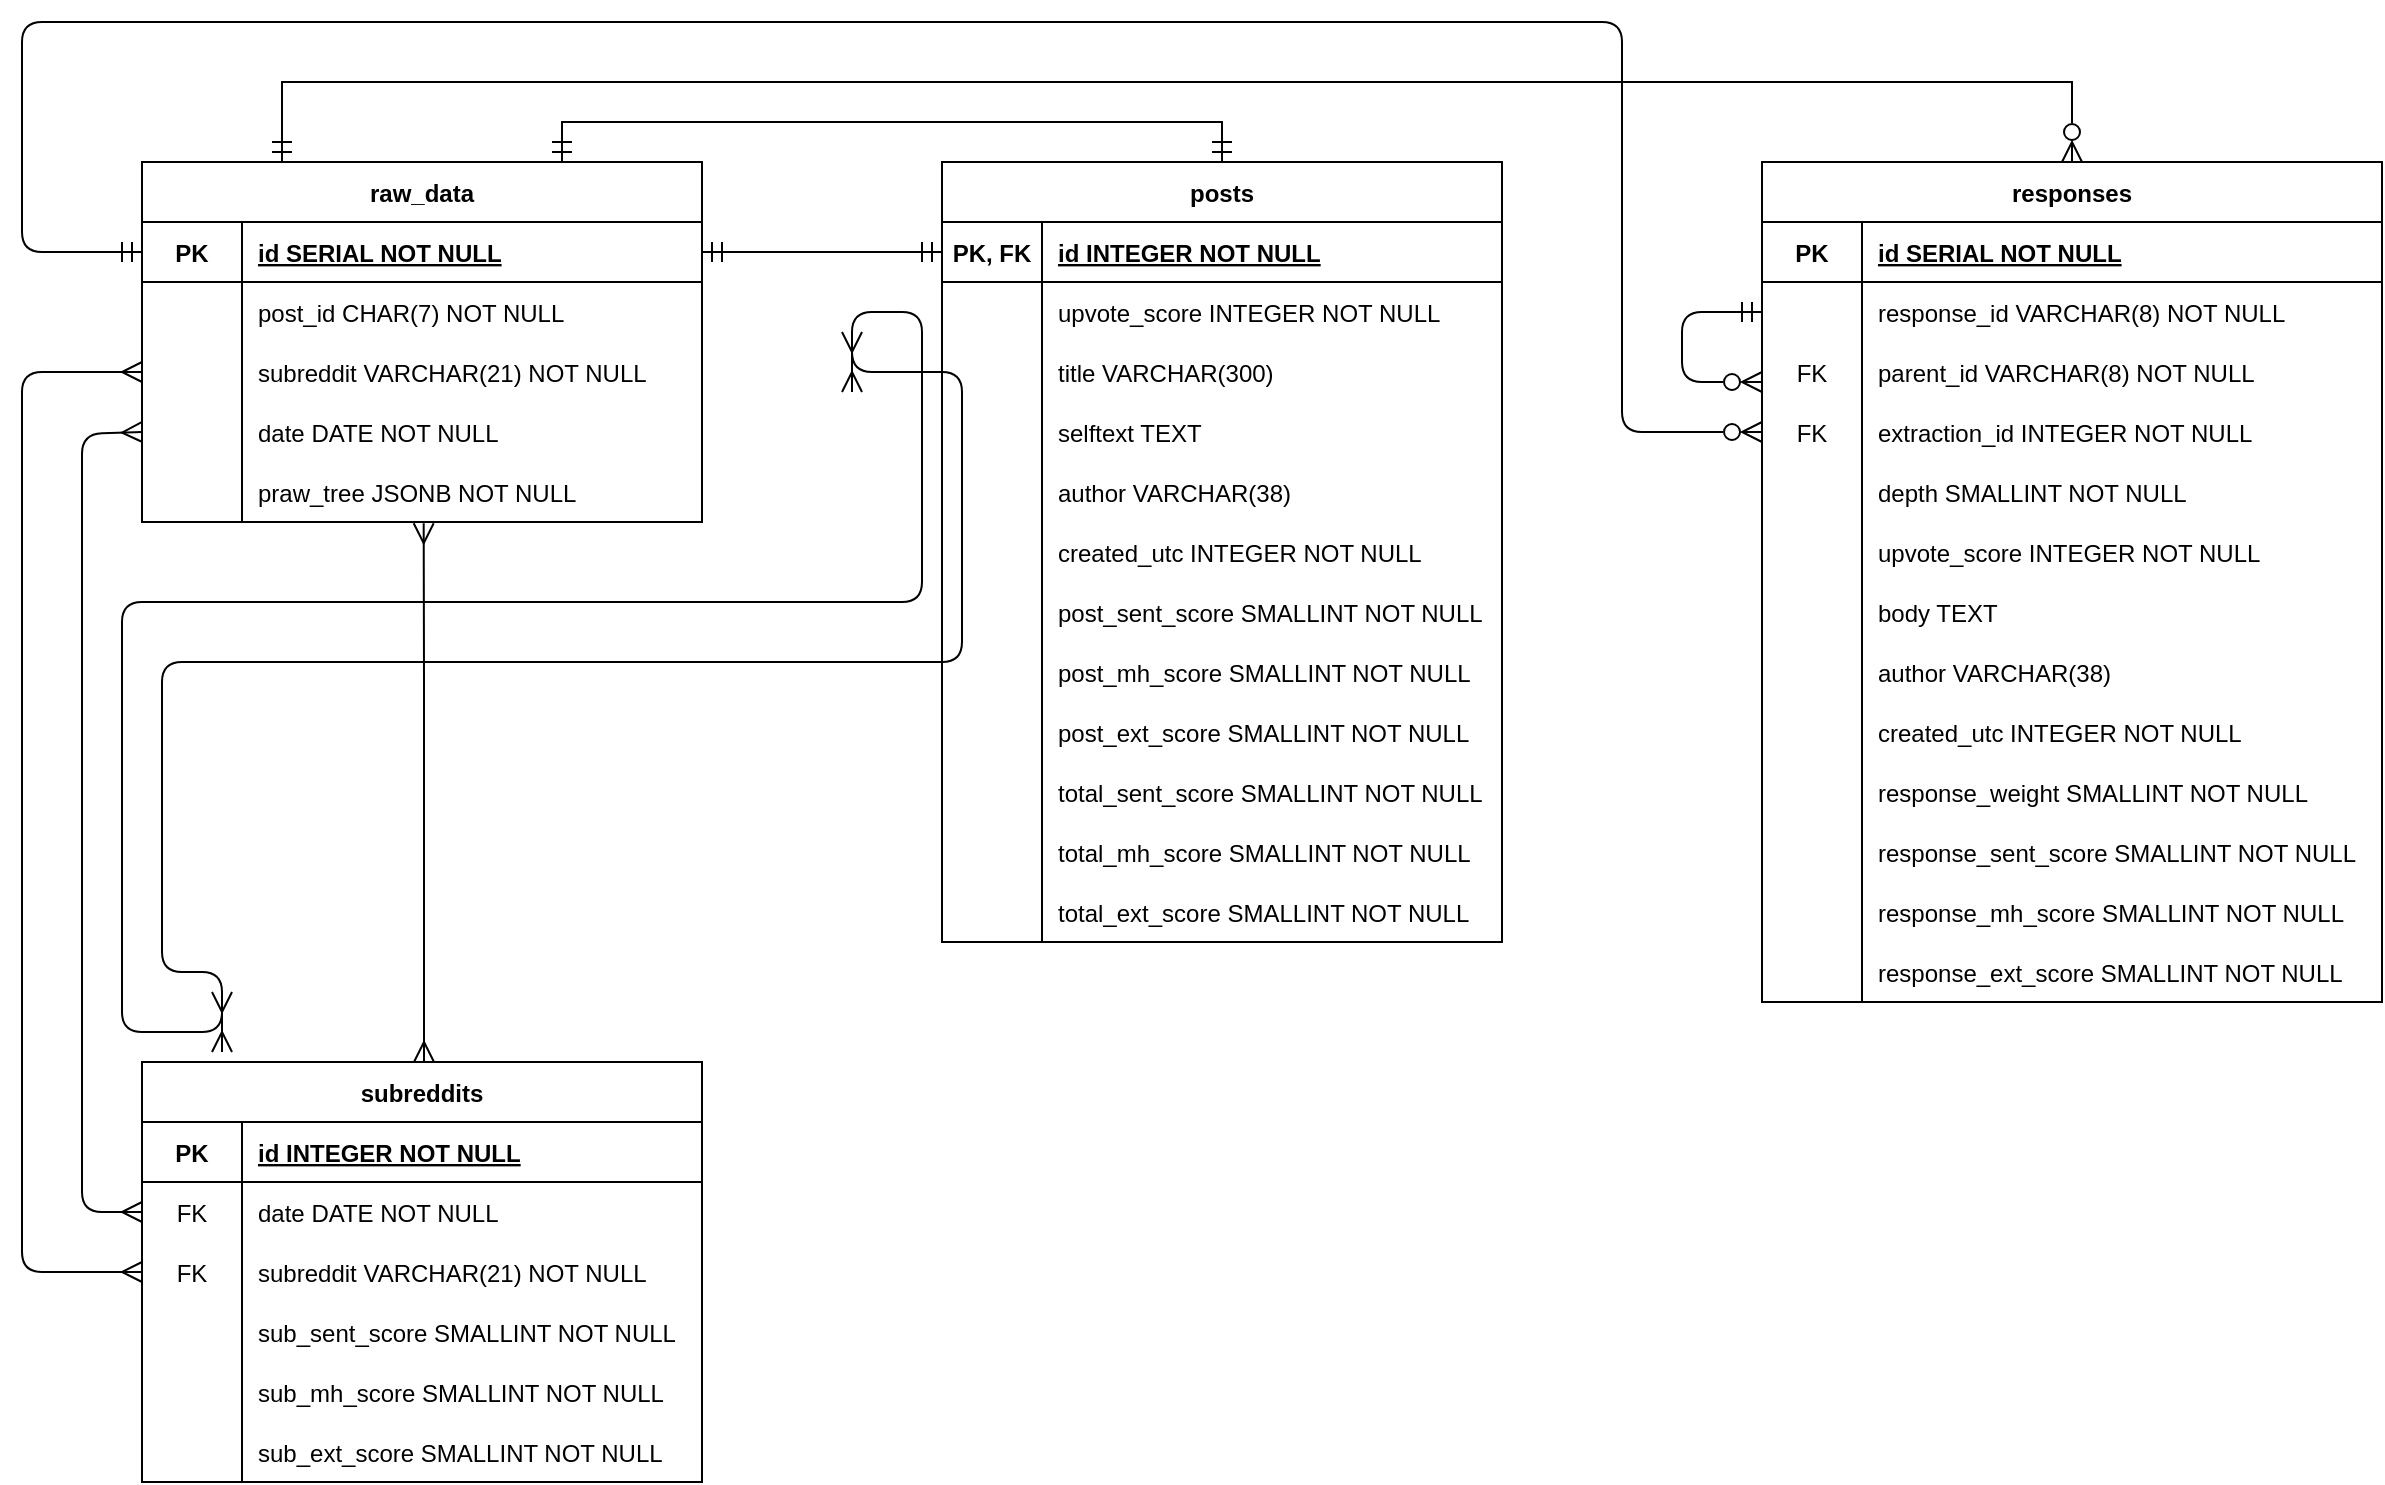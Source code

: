 <mxfile version="24.8.2">
  <diagram id="R2lEEEUBdFMjLlhIrx00" name="Page-1">
    <mxGraphModel dx="1635" dy="655" grid="1" gridSize="10" guides="1" tooltips="1" connect="1" arrows="1" fold="1" page="0" pageScale="1" pageWidth="850" pageHeight="1100" math="0" shadow="0" extFonts="Permanent Marker^https://fonts.googleapis.com/css?family=Permanent+Marker">
      <root>
        <mxCell id="0" />
        <mxCell id="1" parent="0" />
        <mxCell id="C-vyLk0tnHw3VtMMgP7b-1" value="" style="edgeStyle=entityRelationEdgeStyle;endArrow=ERmandOne;startArrow=ERmandOne;endFill=0;startFill=0;entryX=0;entryY=0.5;entryDx=0;entryDy=0;endSize=8;startSize=8;" parent="1" source="C-vyLk0tnHw3VtMMgP7b-24" target="C-vyLk0tnHw3VtMMgP7b-3" edge="1">
          <mxGeometry width="100" height="100" relative="1" as="geometry">
            <mxPoint x="300" y="720" as="sourcePoint" />
            <mxPoint x="400" y="620" as="targetPoint" />
          </mxGeometry>
        </mxCell>
        <mxCell id="C-vyLk0tnHw3VtMMgP7b-2" value="posts" style="shape=table;startSize=30;container=1;collapsible=1;childLayout=tableLayout;fixedRows=1;rowLines=0;fontStyle=1;align=center;resizeLast=1;" parent="1" vertex="1">
          <mxGeometry x="340" y="120" width="280" height="390" as="geometry">
            <mxRectangle x="450" y="120" width="80" height="30" as="alternateBounds" />
          </mxGeometry>
        </mxCell>
        <mxCell id="C-vyLk0tnHw3VtMMgP7b-3" value="" style="shape=partialRectangle;collapsible=0;dropTarget=0;pointerEvents=0;fillColor=none;points=[[0,0.5],[1,0.5]];portConstraint=eastwest;top=0;left=0;right=0;bottom=1;" parent="C-vyLk0tnHw3VtMMgP7b-2" vertex="1">
          <mxGeometry y="30" width="280" height="30" as="geometry" />
        </mxCell>
        <mxCell id="C-vyLk0tnHw3VtMMgP7b-4" value="PK, FK" style="shape=partialRectangle;overflow=hidden;connectable=0;fillColor=none;top=0;left=0;bottom=0;right=0;fontStyle=1;" parent="C-vyLk0tnHw3VtMMgP7b-3" vertex="1">
          <mxGeometry width="50" height="30" as="geometry">
            <mxRectangle width="50" height="30" as="alternateBounds" />
          </mxGeometry>
        </mxCell>
        <mxCell id="C-vyLk0tnHw3VtMMgP7b-5" value="id INTEGER NOT NULL" style="shape=partialRectangle;overflow=hidden;connectable=0;fillColor=none;top=0;left=0;bottom=0;right=0;align=left;spacingLeft=6;fontStyle=5;" parent="C-vyLk0tnHw3VtMMgP7b-3" vertex="1">
          <mxGeometry x="50" width="230" height="30" as="geometry">
            <mxRectangle width="230" height="30" as="alternateBounds" />
          </mxGeometry>
        </mxCell>
        <mxCell id="enfKEhIFP026n-Zkxlq--33" style="shape=partialRectangle;collapsible=0;dropTarget=0;pointerEvents=0;fillColor=none;points=[[0,0.5],[1,0.5]];portConstraint=eastwest;top=0;left=0;right=0;bottom=0;" parent="C-vyLk0tnHw3VtMMgP7b-2" vertex="1">
          <mxGeometry y="60" width="280" height="30" as="geometry" />
        </mxCell>
        <mxCell id="enfKEhIFP026n-Zkxlq--34" style="shape=partialRectangle;overflow=hidden;connectable=0;fillColor=none;top=0;left=0;bottom=0;right=0;" parent="enfKEhIFP026n-Zkxlq--33" vertex="1">
          <mxGeometry width="50" height="30" as="geometry">
            <mxRectangle width="50" height="30" as="alternateBounds" />
          </mxGeometry>
        </mxCell>
        <mxCell id="enfKEhIFP026n-Zkxlq--35" value="upvote_score INTEGER NOT NULL" style="shape=partialRectangle;overflow=hidden;connectable=0;fillColor=none;top=0;left=0;bottom=0;right=0;align=left;spacingLeft=6;" parent="enfKEhIFP026n-Zkxlq--33" vertex="1">
          <mxGeometry x="50" width="230" height="30" as="geometry">
            <mxRectangle width="230" height="30" as="alternateBounds" />
          </mxGeometry>
        </mxCell>
        <mxCell id="enfKEhIFP026n-Zkxlq--36" style="shape=partialRectangle;collapsible=0;dropTarget=0;pointerEvents=0;fillColor=none;points=[[0,0.5],[1,0.5]];portConstraint=eastwest;top=0;left=0;right=0;bottom=0;" parent="C-vyLk0tnHw3VtMMgP7b-2" vertex="1">
          <mxGeometry y="90" width="280" height="30" as="geometry" />
        </mxCell>
        <mxCell id="enfKEhIFP026n-Zkxlq--37" style="shape=partialRectangle;overflow=hidden;connectable=0;fillColor=none;top=0;left=0;bottom=0;right=0;" parent="enfKEhIFP026n-Zkxlq--36" vertex="1">
          <mxGeometry width="50" height="30" as="geometry">
            <mxRectangle width="50" height="30" as="alternateBounds" />
          </mxGeometry>
        </mxCell>
        <mxCell id="enfKEhIFP026n-Zkxlq--38" value="title VARCHAR(300)" style="shape=partialRectangle;overflow=hidden;connectable=0;fillColor=none;top=0;left=0;bottom=0;right=0;align=left;spacingLeft=6;" parent="enfKEhIFP026n-Zkxlq--36" vertex="1">
          <mxGeometry x="50" width="230" height="30" as="geometry">
            <mxRectangle width="230" height="30" as="alternateBounds" />
          </mxGeometry>
        </mxCell>
        <mxCell id="enfKEhIFP026n-Zkxlq--39" style="shape=partialRectangle;collapsible=0;dropTarget=0;pointerEvents=0;fillColor=none;points=[[0,0.5],[1,0.5]];portConstraint=eastwest;top=0;left=0;right=0;bottom=0;" parent="C-vyLk0tnHw3VtMMgP7b-2" vertex="1">
          <mxGeometry y="120" width="280" height="30" as="geometry" />
        </mxCell>
        <mxCell id="enfKEhIFP026n-Zkxlq--40" style="shape=partialRectangle;overflow=hidden;connectable=0;fillColor=none;top=0;left=0;bottom=0;right=0;" parent="enfKEhIFP026n-Zkxlq--39" vertex="1">
          <mxGeometry width="50" height="30" as="geometry">
            <mxRectangle width="50" height="30" as="alternateBounds" />
          </mxGeometry>
        </mxCell>
        <mxCell id="enfKEhIFP026n-Zkxlq--41" value="selftext TEXT" style="shape=partialRectangle;overflow=hidden;connectable=0;fillColor=none;top=0;left=0;bottom=0;right=0;align=left;spacingLeft=6;" parent="enfKEhIFP026n-Zkxlq--39" vertex="1">
          <mxGeometry x="50" width="230" height="30" as="geometry">
            <mxRectangle width="230" height="30" as="alternateBounds" />
          </mxGeometry>
        </mxCell>
        <mxCell id="enfKEhIFP026n-Zkxlq--42" style="shape=partialRectangle;collapsible=0;dropTarget=0;pointerEvents=0;fillColor=none;points=[[0,0.5],[1,0.5]];portConstraint=eastwest;top=0;left=0;right=0;bottom=0;" parent="C-vyLk0tnHw3VtMMgP7b-2" vertex="1">
          <mxGeometry y="150" width="280" height="30" as="geometry" />
        </mxCell>
        <mxCell id="enfKEhIFP026n-Zkxlq--43" style="shape=partialRectangle;overflow=hidden;connectable=0;fillColor=none;top=0;left=0;bottom=0;right=0;" parent="enfKEhIFP026n-Zkxlq--42" vertex="1">
          <mxGeometry width="50" height="30" as="geometry">
            <mxRectangle width="50" height="30" as="alternateBounds" />
          </mxGeometry>
        </mxCell>
        <mxCell id="enfKEhIFP026n-Zkxlq--44" value="author VARCHAR(38)" style="shape=partialRectangle;overflow=hidden;connectable=0;fillColor=none;top=0;left=0;bottom=0;right=0;align=left;spacingLeft=6;" parent="enfKEhIFP026n-Zkxlq--42" vertex="1">
          <mxGeometry x="50" width="230" height="30" as="geometry">
            <mxRectangle width="230" height="30" as="alternateBounds" />
          </mxGeometry>
        </mxCell>
        <mxCell id="enfKEhIFP026n-Zkxlq--45" style="shape=partialRectangle;collapsible=0;dropTarget=0;pointerEvents=0;fillColor=none;points=[[0,0.5],[1,0.5]];portConstraint=eastwest;top=0;left=0;right=0;bottom=0;" parent="C-vyLk0tnHw3VtMMgP7b-2" vertex="1">
          <mxGeometry y="180" width="280" height="30" as="geometry" />
        </mxCell>
        <mxCell id="enfKEhIFP026n-Zkxlq--46" style="shape=partialRectangle;overflow=hidden;connectable=0;fillColor=none;top=0;left=0;bottom=0;right=0;" parent="enfKEhIFP026n-Zkxlq--45" vertex="1">
          <mxGeometry width="50" height="30" as="geometry">
            <mxRectangle width="50" height="30" as="alternateBounds" />
          </mxGeometry>
        </mxCell>
        <mxCell id="enfKEhIFP026n-Zkxlq--47" value="created_utc INTEGER NOT NULL" style="shape=partialRectangle;overflow=hidden;connectable=0;fillColor=none;top=0;left=0;bottom=0;right=0;align=left;spacingLeft=6;" parent="enfKEhIFP026n-Zkxlq--45" vertex="1">
          <mxGeometry x="50" width="230" height="30" as="geometry">
            <mxRectangle width="230" height="30" as="alternateBounds" />
          </mxGeometry>
        </mxCell>
        <mxCell id="8oqQTpmFFKDCSLcYgCD--58" style="shape=partialRectangle;collapsible=0;dropTarget=0;pointerEvents=0;fillColor=none;points=[[0,0.5],[1,0.5]];portConstraint=eastwest;top=0;left=0;right=0;bottom=0;" vertex="1" parent="C-vyLk0tnHw3VtMMgP7b-2">
          <mxGeometry y="210" width="280" height="30" as="geometry" />
        </mxCell>
        <mxCell id="8oqQTpmFFKDCSLcYgCD--59" style="shape=partialRectangle;overflow=hidden;connectable=0;fillColor=none;top=0;left=0;bottom=0;right=0;" vertex="1" parent="8oqQTpmFFKDCSLcYgCD--58">
          <mxGeometry width="50" height="30" as="geometry">
            <mxRectangle width="50" height="30" as="alternateBounds" />
          </mxGeometry>
        </mxCell>
        <mxCell id="8oqQTpmFFKDCSLcYgCD--60" value="post_sent_score SMALLINT NOT NULL" style="shape=partialRectangle;overflow=hidden;connectable=0;fillColor=none;top=0;left=0;bottom=0;right=0;align=left;spacingLeft=6;" vertex="1" parent="8oqQTpmFFKDCSLcYgCD--58">
          <mxGeometry x="50" width="230" height="30" as="geometry">
            <mxRectangle width="230" height="30" as="alternateBounds" />
          </mxGeometry>
        </mxCell>
        <mxCell id="8oqQTpmFFKDCSLcYgCD--55" style="shape=partialRectangle;collapsible=0;dropTarget=0;pointerEvents=0;fillColor=none;points=[[0,0.5],[1,0.5]];portConstraint=eastwest;top=0;left=0;right=0;bottom=0;" vertex="1" parent="C-vyLk0tnHw3VtMMgP7b-2">
          <mxGeometry y="240" width="280" height="30" as="geometry" />
        </mxCell>
        <mxCell id="8oqQTpmFFKDCSLcYgCD--56" style="shape=partialRectangle;overflow=hidden;connectable=0;fillColor=none;top=0;left=0;bottom=0;right=0;" vertex="1" parent="8oqQTpmFFKDCSLcYgCD--55">
          <mxGeometry width="50" height="30" as="geometry">
            <mxRectangle width="50" height="30" as="alternateBounds" />
          </mxGeometry>
        </mxCell>
        <mxCell id="8oqQTpmFFKDCSLcYgCD--57" value="post_mh_score SMALLINT NOT NULL" style="shape=partialRectangle;overflow=hidden;connectable=0;fillColor=none;top=0;left=0;bottom=0;right=0;align=left;spacingLeft=6;" vertex="1" parent="8oqQTpmFFKDCSLcYgCD--55">
          <mxGeometry x="50" width="230" height="30" as="geometry">
            <mxRectangle width="230" height="30" as="alternateBounds" />
          </mxGeometry>
        </mxCell>
        <mxCell id="8oqQTpmFFKDCSLcYgCD--52" style="shape=partialRectangle;collapsible=0;dropTarget=0;pointerEvents=0;fillColor=none;points=[[0,0.5],[1,0.5]];portConstraint=eastwest;top=0;left=0;right=0;bottom=0;" vertex="1" parent="C-vyLk0tnHw3VtMMgP7b-2">
          <mxGeometry y="270" width="280" height="30" as="geometry" />
        </mxCell>
        <mxCell id="8oqQTpmFFKDCSLcYgCD--53" style="shape=partialRectangle;overflow=hidden;connectable=0;fillColor=none;top=0;left=0;bottom=0;right=0;" vertex="1" parent="8oqQTpmFFKDCSLcYgCD--52">
          <mxGeometry width="50" height="30" as="geometry">
            <mxRectangle width="50" height="30" as="alternateBounds" />
          </mxGeometry>
        </mxCell>
        <mxCell id="8oqQTpmFFKDCSLcYgCD--54" value="post_ext_score SMALLINT NOT NULL" style="shape=partialRectangle;overflow=hidden;connectable=0;fillColor=none;top=0;left=0;bottom=0;right=0;align=left;spacingLeft=6;" vertex="1" parent="8oqQTpmFFKDCSLcYgCD--52">
          <mxGeometry x="50" width="230" height="30" as="geometry">
            <mxRectangle width="230" height="30" as="alternateBounds" />
          </mxGeometry>
        </mxCell>
        <mxCell id="8oqQTpmFFKDCSLcYgCD--49" style="shape=partialRectangle;collapsible=0;dropTarget=0;pointerEvents=0;fillColor=none;points=[[0,0.5],[1,0.5]];portConstraint=eastwest;top=0;left=0;right=0;bottom=0;" vertex="1" parent="C-vyLk0tnHw3VtMMgP7b-2">
          <mxGeometry y="300" width="280" height="30" as="geometry" />
        </mxCell>
        <mxCell id="8oqQTpmFFKDCSLcYgCD--50" style="shape=partialRectangle;overflow=hidden;connectable=0;fillColor=none;top=0;left=0;bottom=0;right=0;" vertex="1" parent="8oqQTpmFFKDCSLcYgCD--49">
          <mxGeometry width="50" height="30" as="geometry">
            <mxRectangle width="50" height="30" as="alternateBounds" />
          </mxGeometry>
        </mxCell>
        <mxCell id="8oqQTpmFFKDCSLcYgCD--51" value="total_sent_score SMALLINT NOT NULL    " style="shape=partialRectangle;overflow=hidden;connectable=0;fillColor=none;top=0;left=0;bottom=0;right=0;align=left;spacingLeft=6;" vertex="1" parent="8oqQTpmFFKDCSLcYgCD--49">
          <mxGeometry x="50" width="230" height="30" as="geometry">
            <mxRectangle width="230" height="30" as="alternateBounds" />
          </mxGeometry>
        </mxCell>
        <mxCell id="8oqQTpmFFKDCSLcYgCD--46" style="shape=partialRectangle;collapsible=0;dropTarget=0;pointerEvents=0;fillColor=none;points=[[0,0.5],[1,0.5]];portConstraint=eastwest;top=0;left=0;right=0;bottom=0;" vertex="1" parent="C-vyLk0tnHw3VtMMgP7b-2">
          <mxGeometry y="330" width="280" height="30" as="geometry" />
        </mxCell>
        <mxCell id="8oqQTpmFFKDCSLcYgCD--47" style="shape=partialRectangle;overflow=hidden;connectable=0;fillColor=none;top=0;left=0;bottom=0;right=0;" vertex="1" parent="8oqQTpmFFKDCSLcYgCD--46">
          <mxGeometry width="50" height="30" as="geometry">
            <mxRectangle width="50" height="30" as="alternateBounds" />
          </mxGeometry>
        </mxCell>
        <mxCell id="8oqQTpmFFKDCSLcYgCD--48" value="total_mh_score SMALLINT NOT NULL" style="shape=partialRectangle;overflow=hidden;connectable=0;fillColor=none;top=0;left=0;bottom=0;right=0;align=left;spacingLeft=6;" vertex="1" parent="8oqQTpmFFKDCSLcYgCD--46">
          <mxGeometry x="50" width="230" height="30" as="geometry">
            <mxRectangle width="230" height="30" as="alternateBounds" />
          </mxGeometry>
        </mxCell>
        <mxCell id="8oqQTpmFFKDCSLcYgCD--43" style="shape=partialRectangle;collapsible=0;dropTarget=0;pointerEvents=0;fillColor=none;points=[[0,0.5],[1,0.5]];portConstraint=eastwest;top=0;left=0;right=0;bottom=0;" vertex="1" parent="C-vyLk0tnHw3VtMMgP7b-2">
          <mxGeometry y="360" width="280" height="30" as="geometry" />
        </mxCell>
        <mxCell id="8oqQTpmFFKDCSLcYgCD--44" style="shape=partialRectangle;overflow=hidden;connectable=0;fillColor=none;top=0;left=0;bottom=0;right=0;" vertex="1" parent="8oqQTpmFFKDCSLcYgCD--43">
          <mxGeometry width="50" height="30" as="geometry">
            <mxRectangle width="50" height="30" as="alternateBounds" />
          </mxGeometry>
        </mxCell>
        <mxCell id="8oqQTpmFFKDCSLcYgCD--45" value="total_ext_score SMALLINT NOT NULL" style="shape=partialRectangle;overflow=hidden;connectable=0;fillColor=none;top=0;left=0;bottom=0;right=0;align=left;spacingLeft=6;" vertex="1" parent="8oqQTpmFFKDCSLcYgCD--43">
          <mxGeometry x="50" width="230" height="30" as="geometry">
            <mxRectangle width="230" height="30" as="alternateBounds" />
          </mxGeometry>
        </mxCell>
        <mxCell id="C-vyLk0tnHw3VtMMgP7b-13" value="responses" style="shape=table;startSize=30;container=1;collapsible=1;childLayout=tableLayout;fixedRows=1;rowLines=0;fontStyle=1;align=center;resizeLast=1;" parent="1" vertex="1">
          <mxGeometry x="750" y="120" width="310" height="420" as="geometry" />
        </mxCell>
        <mxCell id="C-vyLk0tnHw3VtMMgP7b-14" value="" style="shape=partialRectangle;collapsible=0;dropTarget=0;pointerEvents=0;fillColor=none;points=[[0,0.5],[1,0.5]];portConstraint=eastwest;top=0;left=0;right=0;bottom=1;" parent="C-vyLk0tnHw3VtMMgP7b-13" vertex="1">
          <mxGeometry y="30" width="310" height="30" as="geometry" />
        </mxCell>
        <mxCell id="C-vyLk0tnHw3VtMMgP7b-15" value="PK" style="shape=partialRectangle;overflow=hidden;connectable=0;fillColor=none;top=0;left=0;bottom=0;right=0;fontStyle=1;" parent="C-vyLk0tnHw3VtMMgP7b-14" vertex="1">
          <mxGeometry width="50" height="30" as="geometry">
            <mxRectangle width="50" height="30" as="alternateBounds" />
          </mxGeometry>
        </mxCell>
        <mxCell id="C-vyLk0tnHw3VtMMgP7b-16" value="id SERIAL NOT NULL" style="shape=partialRectangle;overflow=hidden;connectable=0;fillColor=none;top=0;left=0;bottom=0;right=0;align=left;spacingLeft=6;fontStyle=5;" parent="C-vyLk0tnHw3VtMMgP7b-14" vertex="1">
          <mxGeometry x="50" width="260" height="30" as="geometry">
            <mxRectangle width="260" height="30" as="alternateBounds" />
          </mxGeometry>
        </mxCell>
        <mxCell id="8oqQTpmFFKDCSLcYgCD--73" style="shape=partialRectangle;collapsible=0;dropTarget=0;pointerEvents=0;fillColor=none;points=[[0,0.5],[1,0.5]];portConstraint=eastwest;top=0;left=0;right=0;bottom=0;" vertex="1" parent="C-vyLk0tnHw3VtMMgP7b-13">
          <mxGeometry y="60" width="310" height="30" as="geometry" />
        </mxCell>
        <mxCell id="8oqQTpmFFKDCSLcYgCD--74" style="shape=partialRectangle;overflow=hidden;connectable=0;fillColor=none;top=0;left=0;bottom=0;right=0;" vertex="1" parent="8oqQTpmFFKDCSLcYgCD--73">
          <mxGeometry width="50" height="30" as="geometry">
            <mxRectangle width="50" height="30" as="alternateBounds" />
          </mxGeometry>
        </mxCell>
        <mxCell id="8oqQTpmFFKDCSLcYgCD--75" value="response_id VARCHAR(8) NOT NULL" style="shape=partialRectangle;overflow=hidden;connectable=0;fillColor=none;top=0;left=0;bottom=0;right=0;align=left;spacingLeft=6;" vertex="1" parent="8oqQTpmFFKDCSLcYgCD--73">
          <mxGeometry x="50" width="260" height="30" as="geometry">
            <mxRectangle width="260" height="30" as="alternateBounds" />
          </mxGeometry>
        </mxCell>
        <mxCell id="C-vyLk0tnHw3VtMMgP7b-17" value="" style="shape=partialRectangle;collapsible=0;dropTarget=0;pointerEvents=0;fillColor=none;points=[[0,0.5],[1,0.5]];portConstraint=eastwest;top=0;left=0;right=0;bottom=0;" parent="C-vyLk0tnHw3VtMMgP7b-13" vertex="1">
          <mxGeometry y="90" width="310" height="30" as="geometry" />
        </mxCell>
        <mxCell id="C-vyLk0tnHw3VtMMgP7b-18" value="FK" style="shape=partialRectangle;overflow=hidden;connectable=0;fillColor=none;top=0;left=0;bottom=0;right=0;" parent="C-vyLk0tnHw3VtMMgP7b-17" vertex="1">
          <mxGeometry width="50" height="30" as="geometry">
            <mxRectangle width="50" height="30" as="alternateBounds" />
          </mxGeometry>
        </mxCell>
        <mxCell id="C-vyLk0tnHw3VtMMgP7b-19" value="parent_id VARCHAR(8) NOT NULL" style="shape=partialRectangle;overflow=hidden;connectable=0;fillColor=none;top=0;left=0;bottom=0;right=0;align=left;spacingLeft=6;" parent="C-vyLk0tnHw3VtMMgP7b-17" vertex="1">
          <mxGeometry x="50" width="260" height="30" as="geometry">
            <mxRectangle width="260" height="30" as="alternateBounds" />
          </mxGeometry>
        </mxCell>
        <mxCell id="C-vyLk0tnHw3VtMMgP7b-20" value="" style="shape=partialRectangle;collapsible=0;dropTarget=0;pointerEvents=0;fillColor=none;points=[[0,0.5],[1,0.5]];portConstraint=eastwest;top=0;left=0;right=0;bottom=0;" parent="C-vyLk0tnHw3VtMMgP7b-13" vertex="1">
          <mxGeometry y="120" width="310" height="30" as="geometry" />
        </mxCell>
        <mxCell id="C-vyLk0tnHw3VtMMgP7b-21" value="FK" style="shape=partialRectangle;overflow=hidden;connectable=0;fillColor=none;top=0;left=0;bottom=0;right=0;" parent="C-vyLk0tnHw3VtMMgP7b-20" vertex="1">
          <mxGeometry width="50" height="30" as="geometry">
            <mxRectangle width="50" height="30" as="alternateBounds" />
          </mxGeometry>
        </mxCell>
        <mxCell id="C-vyLk0tnHw3VtMMgP7b-22" value="extraction_id INTEGER NOT NULL" style="shape=partialRectangle;overflow=hidden;connectable=0;fillColor=none;top=0;left=0;bottom=0;right=0;align=left;spacingLeft=6;" parent="C-vyLk0tnHw3VtMMgP7b-20" vertex="1">
          <mxGeometry x="50" width="260" height="30" as="geometry">
            <mxRectangle width="260" height="30" as="alternateBounds" />
          </mxGeometry>
        </mxCell>
        <mxCell id="enfKEhIFP026n-Zkxlq--60" style="shape=partialRectangle;collapsible=0;dropTarget=0;pointerEvents=0;fillColor=none;points=[[0,0.5],[1,0.5]];portConstraint=eastwest;top=0;left=0;right=0;bottom=0;" parent="C-vyLk0tnHw3VtMMgP7b-13" vertex="1">
          <mxGeometry y="150" width="310" height="30" as="geometry" />
        </mxCell>
        <mxCell id="enfKEhIFP026n-Zkxlq--61" style="shape=partialRectangle;overflow=hidden;connectable=0;fillColor=none;top=0;left=0;bottom=0;right=0;" parent="enfKEhIFP026n-Zkxlq--60" vertex="1">
          <mxGeometry width="50" height="30" as="geometry">
            <mxRectangle width="50" height="30" as="alternateBounds" />
          </mxGeometry>
        </mxCell>
        <mxCell id="enfKEhIFP026n-Zkxlq--62" value="depth SMALLINT NOT NULL" style="shape=partialRectangle;overflow=hidden;connectable=0;fillColor=none;top=0;left=0;bottom=0;right=0;align=left;spacingLeft=6;" parent="enfKEhIFP026n-Zkxlq--60" vertex="1">
          <mxGeometry x="50" width="260" height="30" as="geometry">
            <mxRectangle width="260" height="30" as="alternateBounds" />
          </mxGeometry>
        </mxCell>
        <mxCell id="enfKEhIFP026n-Zkxlq--57" style="shape=partialRectangle;collapsible=0;dropTarget=0;pointerEvents=0;fillColor=none;points=[[0,0.5],[1,0.5]];portConstraint=eastwest;top=0;left=0;right=0;bottom=0;" parent="C-vyLk0tnHw3VtMMgP7b-13" vertex="1">
          <mxGeometry y="180" width="310" height="30" as="geometry" />
        </mxCell>
        <mxCell id="enfKEhIFP026n-Zkxlq--58" style="shape=partialRectangle;overflow=hidden;connectable=0;fillColor=none;top=0;left=0;bottom=0;right=0;" parent="enfKEhIFP026n-Zkxlq--57" vertex="1">
          <mxGeometry width="50" height="30" as="geometry">
            <mxRectangle width="50" height="30" as="alternateBounds" />
          </mxGeometry>
        </mxCell>
        <mxCell id="enfKEhIFP026n-Zkxlq--59" value="upvote_score INTEGER NOT NULL" style="shape=partialRectangle;overflow=hidden;connectable=0;fillColor=none;top=0;left=0;bottom=0;right=0;align=left;spacingLeft=6;" parent="enfKEhIFP026n-Zkxlq--57" vertex="1">
          <mxGeometry x="50" width="260" height="30" as="geometry">
            <mxRectangle width="260" height="30" as="alternateBounds" />
          </mxGeometry>
        </mxCell>
        <mxCell id="enfKEhIFP026n-Zkxlq--54" style="shape=partialRectangle;collapsible=0;dropTarget=0;pointerEvents=0;fillColor=none;points=[[0,0.5],[1,0.5]];portConstraint=eastwest;top=0;left=0;right=0;bottom=0;" parent="C-vyLk0tnHw3VtMMgP7b-13" vertex="1">
          <mxGeometry y="210" width="310" height="30" as="geometry" />
        </mxCell>
        <mxCell id="enfKEhIFP026n-Zkxlq--55" style="shape=partialRectangle;overflow=hidden;connectable=0;fillColor=none;top=0;left=0;bottom=0;right=0;" parent="enfKEhIFP026n-Zkxlq--54" vertex="1">
          <mxGeometry width="50" height="30" as="geometry">
            <mxRectangle width="50" height="30" as="alternateBounds" />
          </mxGeometry>
        </mxCell>
        <mxCell id="enfKEhIFP026n-Zkxlq--56" value="body TEXT" style="shape=partialRectangle;overflow=hidden;connectable=0;fillColor=none;top=0;left=0;bottom=0;right=0;align=left;spacingLeft=6;" parent="enfKEhIFP026n-Zkxlq--54" vertex="1">
          <mxGeometry x="50" width="260" height="30" as="geometry">
            <mxRectangle width="260" height="30" as="alternateBounds" />
          </mxGeometry>
        </mxCell>
        <mxCell id="enfKEhIFP026n-Zkxlq--51" style="shape=partialRectangle;collapsible=0;dropTarget=0;pointerEvents=0;fillColor=none;points=[[0,0.5],[1,0.5]];portConstraint=eastwest;top=0;left=0;right=0;bottom=0;" parent="C-vyLk0tnHw3VtMMgP7b-13" vertex="1">
          <mxGeometry y="240" width="310" height="30" as="geometry" />
        </mxCell>
        <mxCell id="enfKEhIFP026n-Zkxlq--52" style="shape=partialRectangle;overflow=hidden;connectable=0;fillColor=none;top=0;left=0;bottom=0;right=0;" parent="enfKEhIFP026n-Zkxlq--51" vertex="1">
          <mxGeometry width="50" height="30" as="geometry">
            <mxRectangle width="50" height="30" as="alternateBounds" />
          </mxGeometry>
        </mxCell>
        <mxCell id="enfKEhIFP026n-Zkxlq--53" value="author VARCHAR(38)" style="shape=partialRectangle;overflow=hidden;connectable=0;fillColor=none;top=0;left=0;bottom=0;right=0;align=left;spacingLeft=6;" parent="enfKEhIFP026n-Zkxlq--51" vertex="1">
          <mxGeometry x="50" width="260" height="30" as="geometry">
            <mxRectangle width="260" height="30" as="alternateBounds" />
          </mxGeometry>
        </mxCell>
        <mxCell id="enfKEhIFP026n-Zkxlq--48" style="shape=partialRectangle;collapsible=0;dropTarget=0;pointerEvents=0;fillColor=none;points=[[0,0.5],[1,0.5]];portConstraint=eastwest;top=0;left=0;right=0;bottom=0;" parent="C-vyLk0tnHw3VtMMgP7b-13" vertex="1">
          <mxGeometry y="270" width="310" height="30" as="geometry" />
        </mxCell>
        <mxCell id="enfKEhIFP026n-Zkxlq--49" style="shape=partialRectangle;overflow=hidden;connectable=0;fillColor=none;top=0;left=0;bottom=0;right=0;" parent="enfKEhIFP026n-Zkxlq--48" vertex="1">
          <mxGeometry width="50" height="30" as="geometry">
            <mxRectangle width="50" height="30" as="alternateBounds" />
          </mxGeometry>
        </mxCell>
        <mxCell id="enfKEhIFP026n-Zkxlq--50" value="created_utc INTEGER NOT NULL" style="shape=partialRectangle;overflow=hidden;connectable=0;fillColor=none;top=0;left=0;bottom=0;right=0;align=left;spacingLeft=6;" parent="enfKEhIFP026n-Zkxlq--48" vertex="1">
          <mxGeometry x="50" width="260" height="30" as="geometry">
            <mxRectangle width="260" height="30" as="alternateBounds" />
          </mxGeometry>
        </mxCell>
        <mxCell id="8oqQTpmFFKDCSLcYgCD--61" style="shape=partialRectangle;collapsible=0;dropTarget=0;pointerEvents=0;fillColor=none;points=[[0,0.5],[1,0.5]];portConstraint=eastwest;top=0;left=0;right=0;bottom=0;" vertex="1" parent="C-vyLk0tnHw3VtMMgP7b-13">
          <mxGeometry y="300" width="310" height="30" as="geometry" />
        </mxCell>
        <mxCell id="8oqQTpmFFKDCSLcYgCD--62" style="shape=partialRectangle;overflow=hidden;connectable=0;fillColor=none;top=0;left=0;bottom=0;right=0;" vertex="1" parent="8oqQTpmFFKDCSLcYgCD--61">
          <mxGeometry width="50" height="30" as="geometry">
            <mxRectangle width="50" height="30" as="alternateBounds" />
          </mxGeometry>
        </mxCell>
        <mxCell id="8oqQTpmFFKDCSLcYgCD--63" value="response_weight SMALLINT NOT NULL" style="shape=partialRectangle;overflow=hidden;connectable=0;fillColor=none;top=0;left=0;bottom=0;right=0;align=left;spacingLeft=6;" vertex="1" parent="8oqQTpmFFKDCSLcYgCD--61">
          <mxGeometry x="50" width="260" height="30" as="geometry">
            <mxRectangle width="260" height="30" as="alternateBounds" />
          </mxGeometry>
        </mxCell>
        <mxCell id="8oqQTpmFFKDCSLcYgCD--64" style="shape=partialRectangle;collapsible=0;dropTarget=0;pointerEvents=0;fillColor=none;points=[[0,0.5],[1,0.5]];portConstraint=eastwest;top=0;left=0;right=0;bottom=0;" vertex="1" parent="C-vyLk0tnHw3VtMMgP7b-13">
          <mxGeometry y="330" width="310" height="30" as="geometry" />
        </mxCell>
        <mxCell id="8oqQTpmFFKDCSLcYgCD--65" style="shape=partialRectangle;overflow=hidden;connectable=0;fillColor=none;top=0;left=0;bottom=0;right=0;" vertex="1" parent="8oqQTpmFFKDCSLcYgCD--64">
          <mxGeometry width="50" height="30" as="geometry">
            <mxRectangle width="50" height="30" as="alternateBounds" />
          </mxGeometry>
        </mxCell>
        <mxCell id="8oqQTpmFFKDCSLcYgCD--66" value="response_sent_score SMALLINT NOT NULL" style="shape=partialRectangle;overflow=hidden;connectable=0;fillColor=none;top=0;left=0;bottom=0;right=0;align=left;spacingLeft=6;" vertex="1" parent="8oqQTpmFFKDCSLcYgCD--64">
          <mxGeometry x="50" width="260" height="30" as="geometry">
            <mxRectangle width="260" height="30" as="alternateBounds" />
          </mxGeometry>
        </mxCell>
        <mxCell id="8oqQTpmFFKDCSLcYgCD--70" style="shape=partialRectangle;collapsible=0;dropTarget=0;pointerEvents=0;fillColor=none;points=[[0,0.5],[1,0.5]];portConstraint=eastwest;top=0;left=0;right=0;bottom=0;" vertex="1" parent="C-vyLk0tnHw3VtMMgP7b-13">
          <mxGeometry y="360" width="310" height="30" as="geometry" />
        </mxCell>
        <mxCell id="8oqQTpmFFKDCSLcYgCD--71" style="shape=partialRectangle;overflow=hidden;connectable=0;fillColor=none;top=0;left=0;bottom=0;right=0;" vertex="1" parent="8oqQTpmFFKDCSLcYgCD--70">
          <mxGeometry width="50" height="30" as="geometry">
            <mxRectangle width="50" height="30" as="alternateBounds" />
          </mxGeometry>
        </mxCell>
        <mxCell id="8oqQTpmFFKDCSLcYgCD--72" value="response_mh_score SMALLINT NOT NULL" style="shape=partialRectangle;overflow=hidden;connectable=0;fillColor=none;top=0;left=0;bottom=0;right=0;align=left;spacingLeft=6;" vertex="1" parent="8oqQTpmFFKDCSLcYgCD--70">
          <mxGeometry x="50" width="260" height="30" as="geometry">
            <mxRectangle width="260" height="30" as="alternateBounds" />
          </mxGeometry>
        </mxCell>
        <mxCell id="8oqQTpmFFKDCSLcYgCD--67" style="shape=partialRectangle;collapsible=0;dropTarget=0;pointerEvents=0;fillColor=none;points=[[0,0.5],[1,0.5]];portConstraint=eastwest;top=0;left=0;right=0;bottom=0;" vertex="1" parent="C-vyLk0tnHw3VtMMgP7b-13">
          <mxGeometry y="390" width="310" height="30" as="geometry" />
        </mxCell>
        <mxCell id="8oqQTpmFFKDCSLcYgCD--68" style="shape=partialRectangle;overflow=hidden;connectable=0;fillColor=none;top=0;left=0;bottom=0;right=0;" vertex="1" parent="8oqQTpmFFKDCSLcYgCD--67">
          <mxGeometry width="50" height="30" as="geometry">
            <mxRectangle width="50" height="30" as="alternateBounds" />
          </mxGeometry>
        </mxCell>
        <mxCell id="8oqQTpmFFKDCSLcYgCD--69" value="response_ext_score SMALLINT NOT NULL" style="shape=partialRectangle;overflow=hidden;connectable=0;fillColor=none;top=0;left=0;bottom=0;right=0;align=left;spacingLeft=6;" vertex="1" parent="8oqQTpmFFKDCSLcYgCD--67">
          <mxGeometry x="50" width="260" height="30" as="geometry">
            <mxRectangle width="260" height="30" as="alternateBounds" />
          </mxGeometry>
        </mxCell>
        <mxCell id="C-vyLk0tnHw3VtMMgP7b-23" value="raw_data" style="shape=table;startSize=30;container=1;collapsible=1;childLayout=tableLayout;fixedRows=1;rowLines=0;fontStyle=1;align=center;resizeLast=1;" parent="1" vertex="1">
          <mxGeometry x="-60" y="120" width="280" height="180" as="geometry" />
        </mxCell>
        <mxCell id="C-vyLk0tnHw3VtMMgP7b-24" value="" style="shape=partialRectangle;collapsible=0;dropTarget=0;pointerEvents=0;fillColor=none;points=[[0,0.5],[1,0.5]];portConstraint=eastwest;top=0;left=0;right=0;bottom=1;" parent="C-vyLk0tnHw3VtMMgP7b-23" vertex="1">
          <mxGeometry y="30" width="280" height="30" as="geometry" />
        </mxCell>
        <mxCell id="C-vyLk0tnHw3VtMMgP7b-25" value="PK" style="shape=partialRectangle;overflow=hidden;connectable=0;fillColor=none;top=0;left=0;bottom=0;right=0;fontStyle=1;" parent="C-vyLk0tnHw3VtMMgP7b-24" vertex="1">
          <mxGeometry width="50" height="30" as="geometry">
            <mxRectangle width="50" height="30" as="alternateBounds" />
          </mxGeometry>
        </mxCell>
        <mxCell id="C-vyLk0tnHw3VtMMgP7b-26" value="id SERIAL NOT NULL " style="shape=partialRectangle;overflow=hidden;connectable=0;fillColor=none;top=0;left=0;bottom=0;right=0;align=left;spacingLeft=6;fontStyle=5;" parent="C-vyLk0tnHw3VtMMgP7b-24" vertex="1">
          <mxGeometry x="50" width="230" height="30" as="geometry">
            <mxRectangle width="230" height="30" as="alternateBounds" />
          </mxGeometry>
        </mxCell>
        <mxCell id="C-vyLk0tnHw3VtMMgP7b-27" value="" style="shape=partialRectangle;collapsible=0;dropTarget=0;pointerEvents=0;fillColor=none;points=[[0,0.5],[1,0.5]];portConstraint=eastwest;top=0;left=0;right=0;bottom=0;" parent="C-vyLk0tnHw3VtMMgP7b-23" vertex="1">
          <mxGeometry y="60" width="280" height="30" as="geometry" />
        </mxCell>
        <mxCell id="C-vyLk0tnHw3VtMMgP7b-28" value="" style="shape=partialRectangle;overflow=hidden;connectable=0;fillColor=none;top=0;left=0;bottom=0;right=0;" parent="C-vyLk0tnHw3VtMMgP7b-27" vertex="1">
          <mxGeometry width="50" height="30" as="geometry">
            <mxRectangle width="50" height="30" as="alternateBounds" />
          </mxGeometry>
        </mxCell>
        <mxCell id="C-vyLk0tnHw3VtMMgP7b-29" value="post_id CHAR(7) NOT NULL" style="shape=partialRectangle;overflow=hidden;connectable=0;fillColor=none;top=0;left=0;bottom=0;right=0;align=left;spacingLeft=6;" parent="C-vyLk0tnHw3VtMMgP7b-27" vertex="1">
          <mxGeometry x="50" width="230" height="30" as="geometry">
            <mxRectangle width="230" height="30" as="alternateBounds" />
          </mxGeometry>
        </mxCell>
        <mxCell id="8oqQTpmFFKDCSLcYgCD--38" style="shape=partialRectangle;collapsible=0;dropTarget=0;pointerEvents=0;fillColor=none;points=[[0,0.5],[1,0.5]];portConstraint=eastwest;top=0;left=0;right=0;bottom=0;" vertex="1" parent="C-vyLk0tnHw3VtMMgP7b-23">
          <mxGeometry y="90" width="280" height="30" as="geometry" />
        </mxCell>
        <mxCell id="8oqQTpmFFKDCSLcYgCD--39" style="shape=partialRectangle;overflow=hidden;connectable=0;fillColor=none;top=0;left=0;bottom=0;right=0;" vertex="1" parent="8oqQTpmFFKDCSLcYgCD--38">
          <mxGeometry width="50" height="30" as="geometry">
            <mxRectangle width="50" height="30" as="alternateBounds" />
          </mxGeometry>
        </mxCell>
        <mxCell id="8oqQTpmFFKDCSLcYgCD--40" value="subreddit VARCHAR(21) NOT NULL" style="shape=partialRectangle;overflow=hidden;connectable=0;fillColor=none;top=0;left=0;bottom=0;right=0;align=left;spacingLeft=6;" vertex="1" parent="8oqQTpmFFKDCSLcYgCD--38">
          <mxGeometry x="50" width="230" height="30" as="geometry">
            <mxRectangle width="230" height="30" as="alternateBounds" />
          </mxGeometry>
        </mxCell>
        <mxCell id="8oqQTpmFFKDCSLcYgCD--35" style="shape=partialRectangle;collapsible=0;dropTarget=0;pointerEvents=0;fillColor=none;points=[[0,0.5],[1,0.5]];portConstraint=eastwest;top=0;left=0;right=0;bottom=0;" vertex="1" parent="C-vyLk0tnHw3VtMMgP7b-23">
          <mxGeometry y="120" width="280" height="30" as="geometry" />
        </mxCell>
        <mxCell id="8oqQTpmFFKDCSLcYgCD--36" style="shape=partialRectangle;overflow=hidden;connectable=0;fillColor=none;top=0;left=0;bottom=0;right=0;" vertex="1" parent="8oqQTpmFFKDCSLcYgCD--35">
          <mxGeometry width="50" height="30" as="geometry">
            <mxRectangle width="50" height="30" as="alternateBounds" />
          </mxGeometry>
        </mxCell>
        <mxCell id="8oqQTpmFFKDCSLcYgCD--37" value="date DATE NOT NULL" style="shape=partialRectangle;overflow=hidden;connectable=0;fillColor=none;top=0;left=0;bottom=0;right=0;align=left;spacingLeft=6;" vertex="1" parent="8oqQTpmFFKDCSLcYgCD--35">
          <mxGeometry x="50" width="230" height="30" as="geometry">
            <mxRectangle width="230" height="30" as="alternateBounds" />
          </mxGeometry>
        </mxCell>
        <mxCell id="8oqQTpmFFKDCSLcYgCD--32" style="shape=partialRectangle;collapsible=0;dropTarget=0;pointerEvents=0;fillColor=none;points=[[0,0.5],[1,0.5]];portConstraint=eastwest;top=0;left=0;right=0;bottom=0;" vertex="1" parent="C-vyLk0tnHw3VtMMgP7b-23">
          <mxGeometry y="150" width="280" height="30" as="geometry" />
        </mxCell>
        <mxCell id="8oqQTpmFFKDCSLcYgCD--33" style="shape=partialRectangle;overflow=hidden;connectable=0;fillColor=none;top=0;left=0;bottom=0;right=0;" vertex="1" parent="8oqQTpmFFKDCSLcYgCD--32">
          <mxGeometry width="50" height="30" as="geometry">
            <mxRectangle width="50" height="30" as="alternateBounds" />
          </mxGeometry>
        </mxCell>
        <mxCell id="8oqQTpmFFKDCSLcYgCD--34" value="praw_tree JSONB NOT NULL" style="shape=partialRectangle;overflow=hidden;connectable=0;fillColor=none;top=0;left=0;bottom=0;right=0;align=left;spacingLeft=6;" vertex="1" parent="8oqQTpmFFKDCSLcYgCD--32">
          <mxGeometry x="50" width="230" height="30" as="geometry">
            <mxRectangle width="230" height="30" as="alternateBounds" />
          </mxGeometry>
        </mxCell>
        <mxCell id="enfKEhIFP026n-Zkxlq--88" value="subreddits" style="shape=table;startSize=30;container=1;collapsible=1;childLayout=tableLayout;fixedRows=1;rowLines=0;fontStyle=1;align=center;resizeLast=1;" parent="1" vertex="1">
          <mxGeometry x="-60" y="570" width="280" height="210" as="geometry" />
        </mxCell>
        <mxCell id="enfKEhIFP026n-Zkxlq--89" value="" style="shape=partialRectangle;collapsible=0;dropTarget=0;pointerEvents=0;fillColor=none;points=[[0,0.5],[1,0.5]];portConstraint=eastwest;top=0;left=0;right=0;bottom=1;" parent="enfKEhIFP026n-Zkxlq--88" vertex="1">
          <mxGeometry y="30" width="280" height="30" as="geometry" />
        </mxCell>
        <mxCell id="enfKEhIFP026n-Zkxlq--90" value="PK" style="shape=partialRectangle;overflow=hidden;connectable=0;fillColor=none;top=0;left=0;bottom=0;right=0;fontStyle=1;" parent="enfKEhIFP026n-Zkxlq--89" vertex="1">
          <mxGeometry width="50" height="30" as="geometry">
            <mxRectangle width="50" height="30" as="alternateBounds" />
          </mxGeometry>
        </mxCell>
        <mxCell id="enfKEhIFP026n-Zkxlq--91" value="id INTEGER NOT NULL " style="shape=partialRectangle;overflow=hidden;connectable=0;fillColor=none;top=0;left=0;bottom=0;right=0;align=left;spacingLeft=6;fontStyle=5;" parent="enfKEhIFP026n-Zkxlq--89" vertex="1">
          <mxGeometry x="50" width="230" height="30" as="geometry">
            <mxRectangle width="230" height="30" as="alternateBounds" />
          </mxGeometry>
        </mxCell>
        <mxCell id="8oqQTpmFFKDCSLcYgCD--85" style="shape=partialRectangle;collapsible=0;dropTarget=0;pointerEvents=0;fillColor=none;points=[[0,0.5],[1,0.5]];portConstraint=eastwest;top=0;left=0;right=0;bottom=0;" vertex="1" parent="enfKEhIFP026n-Zkxlq--88">
          <mxGeometry y="60" width="280" height="30" as="geometry" />
        </mxCell>
        <mxCell id="8oqQTpmFFKDCSLcYgCD--86" value="FK" style="shape=partialRectangle;overflow=hidden;connectable=0;fillColor=none;top=0;left=0;bottom=0;right=0;" vertex="1" parent="8oqQTpmFFKDCSLcYgCD--85">
          <mxGeometry width="50" height="30" as="geometry">
            <mxRectangle width="50" height="30" as="alternateBounds" />
          </mxGeometry>
        </mxCell>
        <mxCell id="8oqQTpmFFKDCSLcYgCD--87" value="date DATE NOT NULL" style="shape=partialRectangle;overflow=hidden;connectable=0;fillColor=none;top=0;left=0;bottom=0;right=0;align=left;spacingLeft=6;" vertex="1" parent="8oqQTpmFFKDCSLcYgCD--85">
          <mxGeometry x="50" width="230" height="30" as="geometry">
            <mxRectangle width="230" height="30" as="alternateBounds" />
          </mxGeometry>
        </mxCell>
        <mxCell id="8oqQTpmFFKDCSLcYgCD--88" style="shape=partialRectangle;collapsible=0;dropTarget=0;pointerEvents=0;fillColor=none;points=[[0,0.5],[1,0.5]];portConstraint=eastwest;top=0;left=0;right=0;bottom=0;" vertex="1" parent="enfKEhIFP026n-Zkxlq--88">
          <mxGeometry y="90" width="280" height="30" as="geometry" />
        </mxCell>
        <mxCell id="8oqQTpmFFKDCSLcYgCD--89" value="FK" style="shape=partialRectangle;overflow=hidden;connectable=0;fillColor=none;top=0;left=0;bottom=0;right=0;" vertex="1" parent="8oqQTpmFFKDCSLcYgCD--88">
          <mxGeometry width="50" height="30" as="geometry">
            <mxRectangle width="50" height="30" as="alternateBounds" />
          </mxGeometry>
        </mxCell>
        <mxCell id="8oqQTpmFFKDCSLcYgCD--90" value="subreddit VARCHAR(21) NOT NULL" style="shape=partialRectangle;overflow=hidden;connectable=0;fillColor=none;top=0;left=0;bottom=0;right=0;align=left;spacingLeft=6;" vertex="1" parent="8oqQTpmFFKDCSLcYgCD--88">
          <mxGeometry x="50" width="230" height="30" as="geometry">
            <mxRectangle width="230" height="30" as="alternateBounds" />
          </mxGeometry>
        </mxCell>
        <mxCell id="enfKEhIFP026n-Zkxlq--98" style="shape=partialRectangle;collapsible=0;dropTarget=0;pointerEvents=0;fillColor=none;points=[[0,0.5],[1,0.5]];portConstraint=eastwest;top=0;left=0;right=0;bottom=0;" parent="enfKEhIFP026n-Zkxlq--88" vertex="1">
          <mxGeometry y="120" width="280" height="30" as="geometry" />
        </mxCell>
        <mxCell id="enfKEhIFP026n-Zkxlq--99" style="shape=partialRectangle;overflow=hidden;connectable=0;fillColor=none;top=0;left=0;bottom=0;right=0;" parent="enfKEhIFP026n-Zkxlq--98" vertex="1">
          <mxGeometry width="50" height="30" as="geometry">
            <mxRectangle width="50" height="30" as="alternateBounds" />
          </mxGeometry>
        </mxCell>
        <mxCell id="enfKEhIFP026n-Zkxlq--100" value="sub_sent_score SMALLINT NOT NULL" style="shape=partialRectangle;overflow=hidden;connectable=0;fillColor=none;top=0;left=0;bottom=0;right=0;align=left;spacingLeft=6;" parent="enfKEhIFP026n-Zkxlq--98" vertex="1">
          <mxGeometry x="50" width="230" height="30" as="geometry">
            <mxRectangle width="230" height="30" as="alternateBounds" />
          </mxGeometry>
        </mxCell>
        <mxCell id="enfKEhIFP026n-Zkxlq--101" style="shape=partialRectangle;collapsible=0;dropTarget=0;pointerEvents=0;fillColor=none;points=[[0,0.5],[1,0.5]];portConstraint=eastwest;top=0;left=0;right=0;bottom=0;" parent="enfKEhIFP026n-Zkxlq--88" vertex="1">
          <mxGeometry y="150" width="280" height="30" as="geometry" />
        </mxCell>
        <mxCell id="enfKEhIFP026n-Zkxlq--102" style="shape=partialRectangle;overflow=hidden;connectable=0;fillColor=none;top=0;left=0;bottom=0;right=0;" parent="enfKEhIFP026n-Zkxlq--101" vertex="1">
          <mxGeometry width="50" height="30" as="geometry">
            <mxRectangle width="50" height="30" as="alternateBounds" />
          </mxGeometry>
        </mxCell>
        <mxCell id="enfKEhIFP026n-Zkxlq--103" value="sub_mh_score SMALLINT NOT NULL" style="shape=partialRectangle;overflow=hidden;connectable=0;fillColor=none;top=0;left=0;bottom=0;right=0;align=left;spacingLeft=6;" parent="enfKEhIFP026n-Zkxlq--101" vertex="1">
          <mxGeometry x="50" width="230" height="30" as="geometry">
            <mxRectangle width="230" height="30" as="alternateBounds" />
          </mxGeometry>
        </mxCell>
        <mxCell id="8oqQTpmFFKDCSLcYgCD--82" style="shape=partialRectangle;collapsible=0;dropTarget=0;pointerEvents=0;fillColor=none;points=[[0,0.5],[1,0.5]];portConstraint=eastwest;top=0;left=0;right=0;bottom=0;" vertex="1" parent="enfKEhIFP026n-Zkxlq--88">
          <mxGeometry y="180" width="280" height="30" as="geometry" />
        </mxCell>
        <mxCell id="8oqQTpmFFKDCSLcYgCD--83" style="shape=partialRectangle;overflow=hidden;connectable=0;fillColor=none;top=0;left=0;bottom=0;right=0;" vertex="1" parent="8oqQTpmFFKDCSLcYgCD--82">
          <mxGeometry width="50" height="30" as="geometry">
            <mxRectangle width="50" height="30" as="alternateBounds" />
          </mxGeometry>
        </mxCell>
        <mxCell id="8oqQTpmFFKDCSLcYgCD--84" value="sub_ext_score SMALLINT NOT NULL" style="shape=partialRectangle;overflow=hidden;connectable=0;fillColor=none;top=0;left=0;bottom=0;right=0;align=left;spacingLeft=6;" vertex="1" parent="8oqQTpmFFKDCSLcYgCD--82">
          <mxGeometry x="50" width="230" height="30" as="geometry">
            <mxRectangle width="230" height="30" as="alternateBounds" />
          </mxGeometry>
        </mxCell>
        <mxCell id="enfKEhIFP026n-Zkxlq--115" value="" style="edgeStyle=orthogonalEdgeStyle;endArrow=ERmany;startArrow=ERmany;endFill=0;startFill=0;exitX=0;exitY=0.5;exitDx=0;exitDy=0;entryX=0;entryY=0.5;entryDx=0;entryDy=0;endSize=8;startSize=8;" parent="1" source="C-vyLk0tnHw3VtMMgP7b-9" target="enfKEhIFP026n-Zkxlq--92" edge="1">
          <mxGeometry width="100" height="100" relative="1" as="geometry">
            <mxPoint x="295" y="205" as="sourcePoint" />
            <mxPoint x="-20" y="565" as="targetPoint" />
            <Array as="points">
              <mxPoint x="350" y="225" />
              <mxPoint x="350" y="370" />
              <mxPoint x="-50" y="370" />
              <mxPoint x="-50" y="525" />
            </Array>
          </mxGeometry>
        </mxCell>
        <mxCell id="enfKEhIFP026n-Zkxlq--119" value="" style="edgeStyle=orthogonalEdgeStyle;endArrow=ERmany;startArrow=ERmany;endFill=0;startFill=0;exitX=0;exitY=0.5;exitDx=0;exitDy=0;entryX=0;entryY=0.5;entryDx=0;entryDy=0;endSize=8;startSize=8;" parent="1" source="C-vyLk0tnHw3VtMMgP7b-6" target="enfKEhIFP026n-Zkxlq--95" edge="1">
          <mxGeometry width="100" height="100" relative="1" as="geometry">
            <mxPoint x="295" y="235" as="sourcePoint" />
            <mxPoint x="-20" y="535" as="targetPoint" />
            <Array as="points">
              <mxPoint x="330" y="195" />
              <mxPoint x="330" y="340" />
              <mxPoint x="-70" y="340" />
              <mxPoint x="-70" y="555" />
            </Array>
          </mxGeometry>
        </mxCell>
        <mxCell id="enfKEhIFP026n-Zkxlq--129" style="edgeStyle=orthogonalEdgeStyle;rounded=0;orthogonalLoop=1;jettySize=auto;html=1;exitX=0.5;exitY=0;exitDx=0;exitDy=0;endSize=8;startSize=8;startArrow=ERmandOne;startFill=0;endArrow=ERmandOne;endFill=0;entryX=0.75;entryY=0;entryDx=0;entryDy=0;" parent="1" source="C-vyLk0tnHw3VtMMgP7b-2" target="C-vyLk0tnHw3VtMMgP7b-23" edge="1">
          <mxGeometry relative="1" as="geometry">
            <mxPoint x="130" y="120" as="targetPoint" />
            <mxPoint x="290" as="sourcePoint" />
            <Array as="points">
              <mxPoint x="480" y="100" />
              <mxPoint x="150" y="100" />
            </Array>
          </mxGeometry>
        </mxCell>
        <mxCell id="enfKEhIFP026n-Zkxlq--126" style="edgeStyle=orthogonalEdgeStyle;rounded=1;orthogonalLoop=1;jettySize=auto;html=1;endSize=8;startSize=8;startArrow=ERmandOne;startFill=0;endArrow=ERzeroToMany;endFill=0;curved=0;exitX=0;exitY=0.5;exitDx=0;exitDy=0;" parent="1" source="8oqQTpmFFKDCSLcYgCD--73" edge="1">
          <mxGeometry relative="1" as="geometry">
            <mxPoint x="750" y="230" as="targetPoint" />
            <Array as="points">
              <mxPoint x="710" y="195" />
              <mxPoint x="710" y="230" />
            </Array>
            <mxPoint x="740" y="200" as="sourcePoint" />
          </mxGeometry>
        </mxCell>
        <mxCell id="8oqQTpmFFKDCSLcYgCD--78" style="edgeStyle=orthogonalEdgeStyle;rounded=0;orthogonalLoop=1;jettySize=auto;html=1;exitX=0.5;exitY=0;exitDx=0;exitDy=0;entryX=0.25;entryY=0;entryDx=0;entryDy=0;endSize=8;startSize=8;startArrow=ERzeroToMany;startFill=0;endArrow=ERmandOne;endFill=0;" edge="1" parent="1" source="C-vyLk0tnHw3VtMMgP7b-13" target="C-vyLk0tnHw3VtMMgP7b-23">
          <mxGeometry relative="1" as="geometry">
            <mxPoint x="40" y="120" as="targetPoint" />
            <mxPoint x="470" y="120" as="sourcePoint" />
            <Array as="points">
              <mxPoint x="905" y="80" />
              <mxPoint x="10" y="80" />
            </Array>
          </mxGeometry>
        </mxCell>
        <mxCell id="8oqQTpmFFKDCSLcYgCD--81" style="edgeStyle=orthogonalEdgeStyle;rounded=1;orthogonalLoop=1;jettySize=auto;html=1;endSize=8;startSize=8;startArrow=ERmandOne;startFill=0;endArrow=ERzeroToMany;endFill=0;curved=0;exitX=0;exitY=0.5;exitDx=0;exitDy=0;entryX=0;entryY=0.5;entryDx=0;entryDy=0;" edge="1" parent="1" source="C-vyLk0tnHw3VtMMgP7b-24" target="C-vyLk0tnHw3VtMMgP7b-20">
          <mxGeometry relative="1" as="geometry">
            <mxPoint x="760" y="332.47" as="targetPoint" />
            <Array as="points">
              <mxPoint x="-120" y="165" />
              <mxPoint x="-120" y="50" />
              <mxPoint x="680" y="50" />
              <mxPoint x="680" y="255" />
            </Array>
            <mxPoint x="760" y="297.47" as="sourcePoint" />
          </mxGeometry>
        </mxCell>
        <mxCell id="8oqQTpmFFKDCSLcYgCD--91" style="edgeStyle=orthogonalEdgeStyle;rounded=1;orthogonalLoop=1;jettySize=auto;html=1;endSize=8;startSize=8;startArrow=ERmany;startFill=0;endArrow=ERmany;endFill=0;curved=0;exitX=0;exitY=0.5;exitDx=0;exitDy=0;entryX=0;entryY=0.5;entryDx=0;entryDy=0;" edge="1" parent="1" source="8oqQTpmFFKDCSLcYgCD--35" target="8oqQTpmFFKDCSLcYgCD--85">
          <mxGeometry relative="1" as="geometry">
            <mxPoint x="-70.06" y="675" as="targetPoint" />
            <Array as="points">
              <mxPoint x="-90" y="256" />
              <mxPoint x="-90" y="645" />
            </Array>
            <mxPoint x="-70.06" y="640" as="sourcePoint" />
          </mxGeometry>
        </mxCell>
        <mxCell id="8oqQTpmFFKDCSLcYgCD--92" style="edgeStyle=orthogonalEdgeStyle;rounded=1;orthogonalLoop=1;jettySize=auto;html=1;endSize=8;startSize=8;startArrow=ERmany;startFill=0;endArrow=ERmany;endFill=0;curved=0;exitX=0;exitY=0.5;exitDx=0;exitDy=0;entryX=0;entryY=0.5;entryDx=0;entryDy=0;" edge="1" parent="1" source="8oqQTpmFFKDCSLcYgCD--38" target="8oqQTpmFFKDCSLcYgCD--88">
          <mxGeometry relative="1" as="geometry">
            <mxPoint x="-90.06" y="660" as="targetPoint" />
            <Array as="points">
              <mxPoint x="-120" y="225" />
              <mxPoint x="-120" y="675" />
            </Array>
            <mxPoint x="-90.06" y="270" as="sourcePoint" />
          </mxGeometry>
        </mxCell>
        <mxCell id="8oqQTpmFFKDCSLcYgCD--93" style="edgeStyle=orthogonalEdgeStyle;rounded=0;orthogonalLoop=1;jettySize=auto;html=1;endSize=8;startSize=8;startArrow=ERmany;startFill=0;endArrow=ERmany;endFill=0;entryX=0.503;entryY=1.12;entryDx=0;entryDy=0;entryPerimeter=0;" edge="1" parent="1">
          <mxGeometry relative="1" as="geometry">
            <mxPoint x="80.84" y="300.6" as="targetPoint" />
            <mxPoint x="81" y="570" as="sourcePoint" />
            <Array as="points">
              <mxPoint x="80" y="377" />
            </Array>
          </mxGeometry>
        </mxCell>
      </root>
    </mxGraphModel>
  </diagram>
</mxfile>
